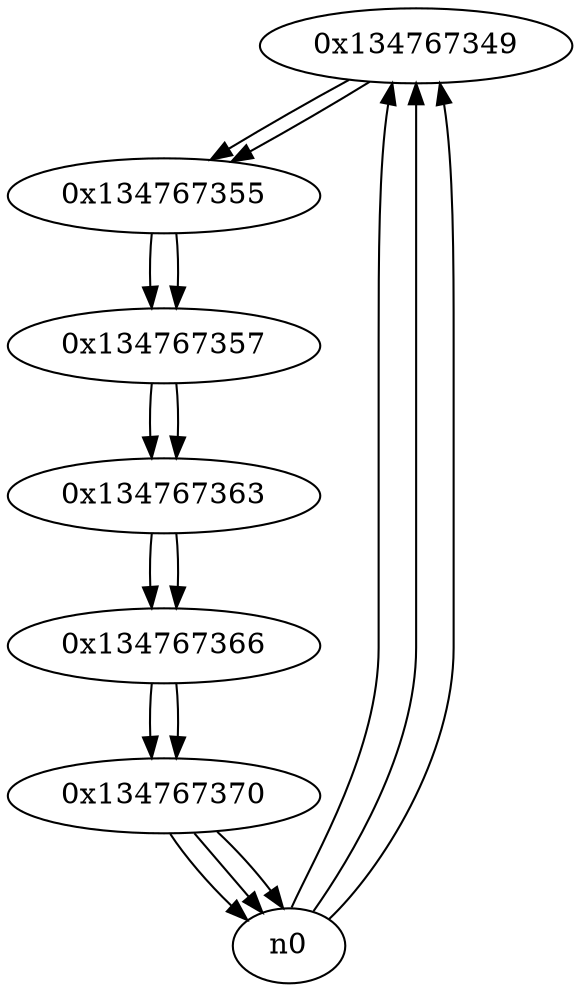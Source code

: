 digraph G{
/* nodes */
  n1 [label="0x134767349"]
  n2 [label="0x134767355"]
  n3 [label="0x134767357"]
  n4 [label="0x134767363"]
  n5 [label="0x134767366"]
  n6 [label="0x134767370"]
/* edges */
n1 -> n2;
n0 -> n1;
n0 -> n1;
n0 -> n1;
n2 -> n3;
n1 -> n2;
n3 -> n4;
n2 -> n3;
n4 -> n5;
n3 -> n4;
n5 -> n6;
n4 -> n5;
n6 -> n0;
n6 -> n0;
n6 -> n0;
n5 -> n6;
}
